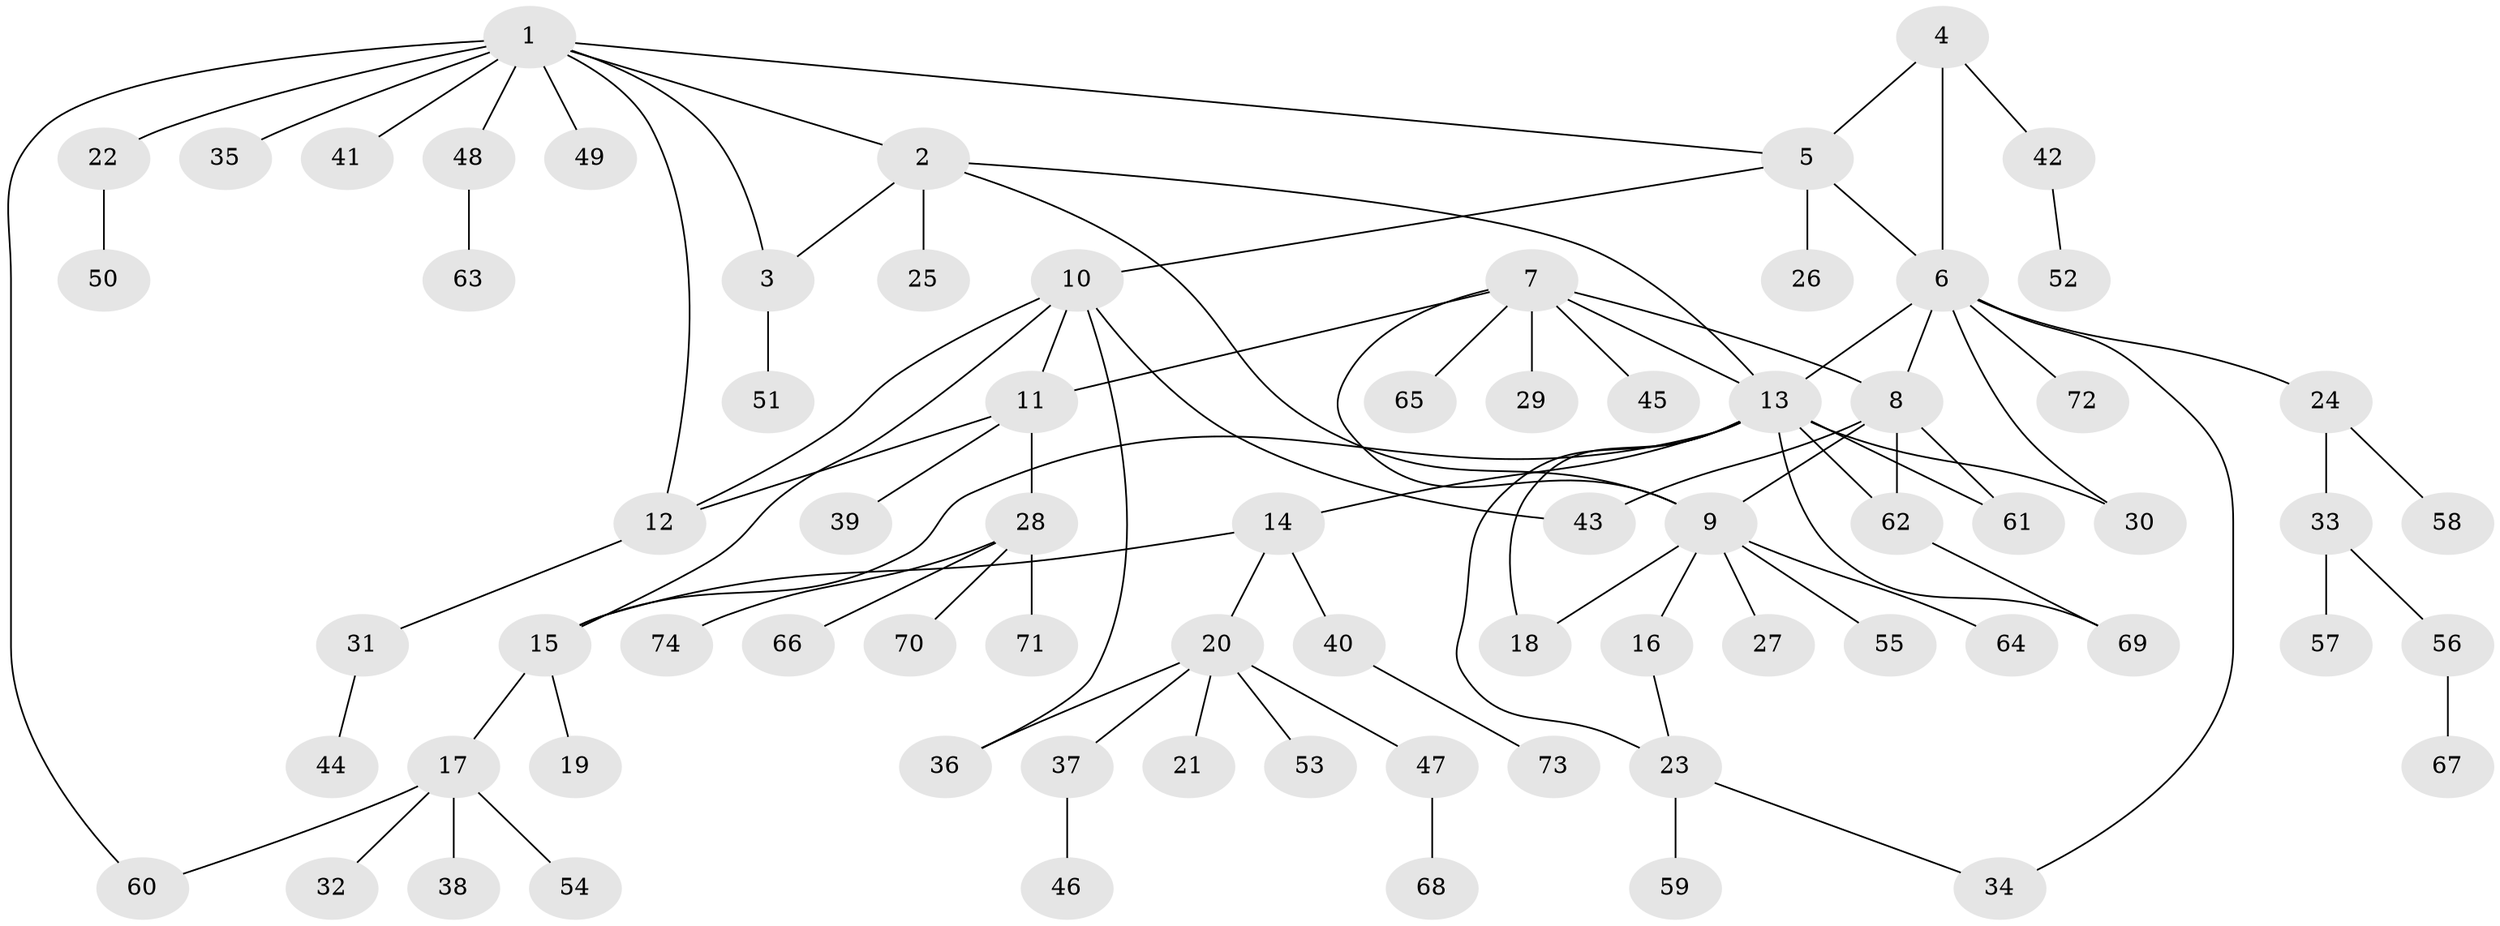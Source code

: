 // Generated by graph-tools (version 1.1) at 2025/02/03/09/25 03:02:37]
// undirected, 74 vertices, 94 edges
graph export_dot {
graph [start="1"]
  node [color=gray90,style=filled];
  1;
  2;
  3;
  4;
  5;
  6;
  7;
  8;
  9;
  10;
  11;
  12;
  13;
  14;
  15;
  16;
  17;
  18;
  19;
  20;
  21;
  22;
  23;
  24;
  25;
  26;
  27;
  28;
  29;
  30;
  31;
  32;
  33;
  34;
  35;
  36;
  37;
  38;
  39;
  40;
  41;
  42;
  43;
  44;
  45;
  46;
  47;
  48;
  49;
  50;
  51;
  52;
  53;
  54;
  55;
  56;
  57;
  58;
  59;
  60;
  61;
  62;
  63;
  64;
  65;
  66;
  67;
  68;
  69;
  70;
  71;
  72;
  73;
  74;
  1 -- 2;
  1 -- 3;
  1 -- 5;
  1 -- 12;
  1 -- 22;
  1 -- 35;
  1 -- 41;
  1 -- 48;
  1 -- 49;
  1 -- 60;
  2 -- 3;
  2 -- 9;
  2 -- 13;
  2 -- 25;
  3 -- 51;
  4 -- 5;
  4 -- 6;
  4 -- 42;
  5 -- 6;
  5 -- 10;
  5 -- 26;
  6 -- 8;
  6 -- 13;
  6 -- 24;
  6 -- 30;
  6 -- 34;
  6 -- 72;
  7 -- 8;
  7 -- 9;
  7 -- 11;
  7 -- 13;
  7 -- 29;
  7 -- 45;
  7 -- 65;
  8 -- 9;
  8 -- 43;
  8 -- 61;
  8 -- 62;
  9 -- 16;
  9 -- 18;
  9 -- 27;
  9 -- 55;
  9 -- 64;
  10 -- 11;
  10 -- 12;
  10 -- 15;
  10 -- 36;
  10 -- 43;
  11 -- 12;
  11 -- 28;
  11 -- 39;
  12 -- 31;
  13 -- 14;
  13 -- 15;
  13 -- 18;
  13 -- 23;
  13 -- 30;
  13 -- 61;
  13 -- 62;
  13 -- 69;
  14 -- 15;
  14 -- 20;
  14 -- 40;
  15 -- 17;
  15 -- 19;
  16 -- 23;
  17 -- 32;
  17 -- 38;
  17 -- 54;
  17 -- 60;
  20 -- 21;
  20 -- 36;
  20 -- 37;
  20 -- 47;
  20 -- 53;
  22 -- 50;
  23 -- 34;
  23 -- 59;
  24 -- 33;
  24 -- 58;
  28 -- 66;
  28 -- 70;
  28 -- 71;
  28 -- 74;
  31 -- 44;
  33 -- 56;
  33 -- 57;
  37 -- 46;
  40 -- 73;
  42 -- 52;
  47 -- 68;
  48 -- 63;
  56 -- 67;
  62 -- 69;
}
